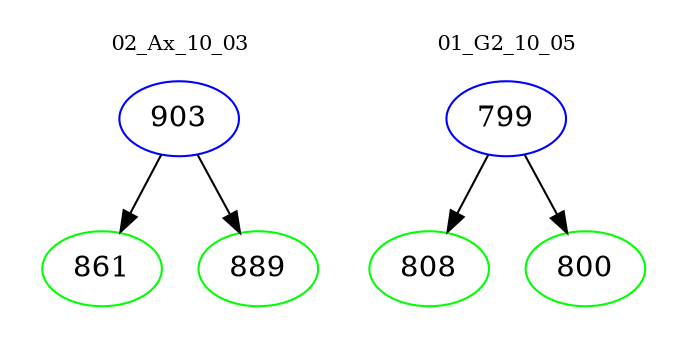 digraph{
subgraph cluster_0 {
color = white
label = "02_Ax_10_03";
fontsize=10;
T0_903 [label="903", color="blue"]
T0_903 -> T0_861 [color="black"]
T0_861 [label="861", color="green"]
T0_903 -> T0_889 [color="black"]
T0_889 [label="889", color="green"]
}
subgraph cluster_1 {
color = white
label = "01_G2_10_05";
fontsize=10;
T1_799 [label="799", color="blue"]
T1_799 -> T1_808 [color="black"]
T1_808 [label="808", color="green"]
T1_799 -> T1_800 [color="black"]
T1_800 [label="800", color="green"]
}
}

